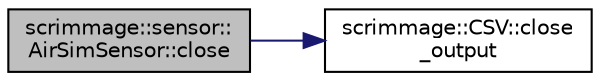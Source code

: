 digraph "scrimmage::sensor::AirSimSensor::close"
{
 // LATEX_PDF_SIZE
  edge [fontname="Helvetica",fontsize="10",labelfontname="Helvetica",labelfontsize="10"];
  node [fontname="Helvetica",fontsize="10",shape=record];
  rankdir="LR";
  Node1 [label="scrimmage::sensor::\lAirSimSensor::close",height=0.2,width=0.4,color="black", fillcolor="grey75", style="filled", fontcolor="black",tooltip=" "];
  Node1 -> Node2 [color="midnightblue",fontsize="10",style="solid",fontname="Helvetica"];
  Node2 [label="scrimmage::CSV::close\l_output",height=0.2,width=0.4,color="black", fillcolor="white", style="filled",URL="$classscrimmage_1_1CSV.html#a904ae6ea430adfa9a9a334b7f1cdb8ea",tooltip=" "];
}

